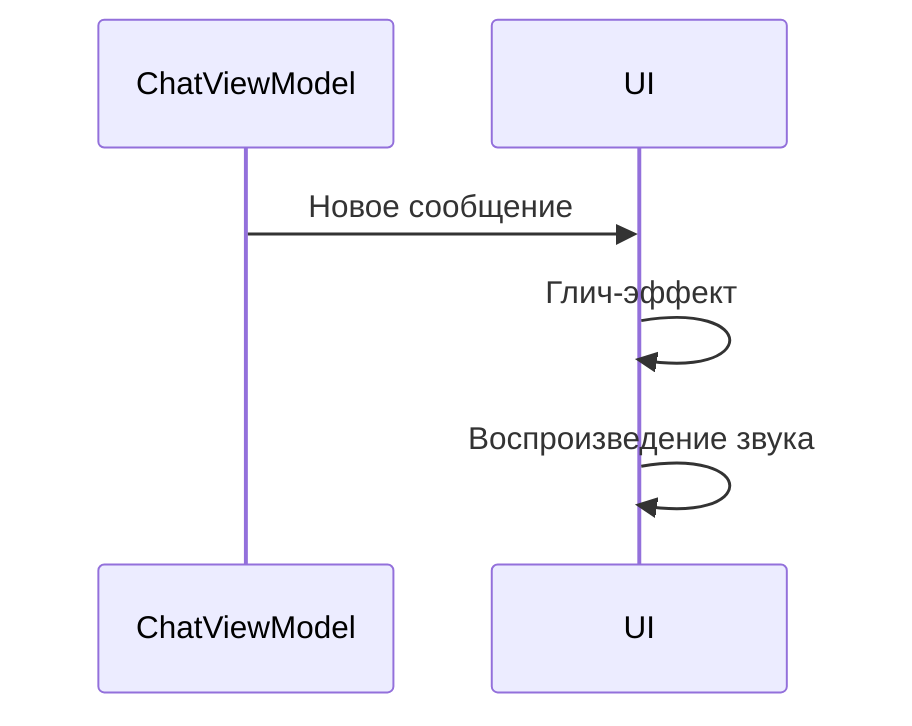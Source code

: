 %% События уведомлений
%% Процесс: новое сообщение, глич-эффект, звук уведомления.
sequenceDiagram
    participant C as ChatViewModel
    participant U as UI
    C->>U: Новое сообщение
    U->>U: Глич-эффект
    U->>U: Воспроизведение звука